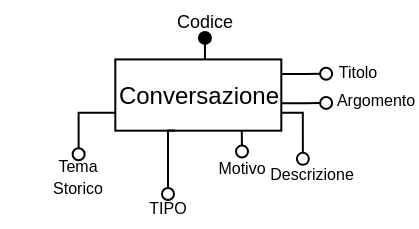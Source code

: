 <mxfile version="24.2.5" type="device">
  <diagram name="Pagina-1" id="QI2gKdlKlqPeXvp3Vsb9">
    <mxGraphModel dx="1495" dy="391" grid="1" gridSize="10" guides="1" tooltips="1" connect="1" arrows="1" fold="1" page="1" pageScale="1" pageWidth="827" pageHeight="1169" math="0" shadow="0">
      <root>
        <mxCell id="0" />
        <mxCell id="1" parent="0" />
        <mxCell id="HeoK3iJoNBWOyV3JdG0c-8" value="&lt;font style=&quot;font-size: 8px;&quot;&gt;Argomento&lt;/font&gt;" style="text;html=1;align=center;verticalAlign=middle;whiteSpace=wrap;rounded=1;strokeColor=none;" vertex="1" parent="1">
          <mxGeometry x="163.76" y="712.61" width="40" height="19" as="geometry" />
        </mxCell>
        <mxCell id="HeoK3iJoNBWOyV3JdG0c-9" style="edgeStyle=orthogonalEdgeStyle;rounded=0;orthogonalLoop=1;jettySize=auto;html=1;exitX=0.5;exitY=1;exitDx=0;exitDy=0;" edge="1" parent="1">
          <mxGeometry relative="1" as="geometry">
            <mxPoint x="3.74" y="698.62" as="sourcePoint" />
            <mxPoint x="3.74" y="698.62" as="targetPoint" />
          </mxGeometry>
        </mxCell>
        <mxCell id="HeoK3iJoNBWOyV3JdG0c-10" style="edgeStyle=orthogonalEdgeStyle;rounded=0;orthogonalLoop=1;jettySize=auto;html=1;exitX=0.5;exitY=1;exitDx=0;exitDy=0;" edge="1" parent="1">
          <mxGeometry relative="1" as="geometry">
            <mxPoint x="21.74" y="697.71" as="sourcePoint" />
            <mxPoint x="21.74" y="697.71" as="targetPoint" />
          </mxGeometry>
        </mxCell>
        <mxCell id="HeoK3iJoNBWOyV3JdG0c-19" value="&lt;font style=&quot;font-size: 9px;&quot;&gt;Codice&lt;/font&gt;" style="text;html=1;align=center;verticalAlign=middle;whiteSpace=wrap;rounded=0;" vertex="1" parent="1">
          <mxGeometry x="77.24" y="673.92" width="42.67" height="17.9" as="geometry" />
        </mxCell>
        <mxCell id="HeoK3iJoNBWOyV3JdG0c-20" style="edgeStyle=orthogonalEdgeStyle;rounded=0;orthogonalLoop=1;jettySize=auto;html=1;exitX=0.75;exitY=0;exitDx=0;exitDy=0;endArrow=oval;endFill=1;" edge="1" parent="1">
          <mxGeometry relative="1" as="geometry">
            <mxPoint x="100.47" y="707.94" as="sourcePoint" />
            <mxPoint x="98.47" y="691.94" as="targetPoint" />
          </mxGeometry>
        </mxCell>
        <mxCell id="HeoK3iJoNBWOyV3JdG0c-21" value="&lt;font style=&quot;font-size: 8px;&quot;&gt;Tema&lt;/font&gt;&lt;div style=&quot;line-height: 50%;&quot;&gt;&lt;font style=&quot;font-size: 8px;&quot;&gt;Storico&lt;/font&gt;&lt;/div&gt;" style="text;html=1;align=center;verticalAlign=middle;whiteSpace=wrap;rounded=1;strokeColor=none;" vertex="1" parent="1">
          <mxGeometry x="15.32" y="748.78" width="40" height="20" as="geometry" />
        </mxCell>
        <mxCell id="HeoK3iJoNBWOyV3JdG0c-26" style="edgeStyle=orthogonalEdgeStyle;rounded=0;orthogonalLoop=1;jettySize=auto;html=1;exitX=1.002;exitY=0.482;exitDx=0;exitDy=0;endArrow=oval;endFill=0;entryX=-0.112;entryY=0.718;entryDx=0;entryDy=0;entryPerimeter=0;exitPerimeter=0;" edge="1" parent="1">
          <mxGeometry relative="1" as="geometry">
            <mxPoint x="135.82" y="724.584" as="sourcePoint" />
            <mxPoint x="159.06" y="724.46" as="targetPoint" />
            <Array as="points">
              <mxPoint x="149.07" y="724.46" />
            </Array>
          </mxGeometry>
        </mxCell>
        <mxCell id="HeoK3iJoNBWOyV3JdG0c-27" style="edgeStyle=orthogonalEdgeStyle;rounded=0;orthogonalLoop=1;jettySize=auto;html=1;exitX=0;exitY=0.75;exitDx=0;exitDy=0;entryX=0.578;entryY=0.124;entryDx=0;entryDy=0;entryPerimeter=0;endArrow=oval;endFill=0;" edge="1" parent="1" source="HeoK3iJoNBWOyV3JdG0c-32">
          <mxGeometry relative="1" as="geometry">
            <mxPoint x="35.2" y="739.62" as="sourcePoint" />
            <mxPoint x="35.32" y="750.089" as="targetPoint" />
          </mxGeometry>
        </mxCell>
        <mxCell id="HeoK3iJoNBWOyV3JdG0c-28" style="edgeStyle=orthogonalEdgeStyle;rounded=0;orthogonalLoop=1;jettySize=auto;html=1;exitX=1;exitY=0.75;exitDx=0;exitDy=0;entryX=0.578;entryY=0.124;entryDx=0;entryDy=0;entryPerimeter=0;endArrow=oval;endFill=0;" edge="1" parent="1" source="HeoK3iJoNBWOyV3JdG0c-32">
          <mxGeometry relative="1" as="geometry">
            <mxPoint x="147.32" y="741.95" as="sourcePoint" />
            <mxPoint x="147.44" y="752.419" as="targetPoint" />
          </mxGeometry>
        </mxCell>
        <mxCell id="HeoK3iJoNBWOyV3JdG0c-29" value="&lt;span style=&quot;font-size: 8px;&quot;&gt;Descrizione&lt;/span&gt;" style="text;html=1;align=center;verticalAlign=middle;whiteSpace=wrap;rounded=1;strokeColor=none;" vertex="1" parent="1">
          <mxGeometry x="132.44" y="748.78" width="40" height="20" as="geometry" />
        </mxCell>
        <mxCell id="HeoK3iJoNBWOyV3JdG0c-30" style="edgeStyle=orthogonalEdgeStyle;rounded=0;orthogonalLoop=1;jettySize=auto;html=1;exitX=1.002;exitY=0.482;exitDx=0;exitDy=0;endArrow=oval;endFill=0;entryX=-0.112;entryY=0.718;entryDx=0;entryDy=0;entryPerimeter=0;exitPerimeter=0;" edge="1" parent="1">
          <mxGeometry relative="1" as="geometry">
            <mxPoint x="135.82" y="709.994" as="sourcePoint" />
            <mxPoint x="159.06" y="709.87" as="targetPoint" />
            <Array as="points">
              <mxPoint x="149.07" y="709.87" />
            </Array>
          </mxGeometry>
        </mxCell>
        <mxCell id="HeoK3iJoNBWOyV3JdG0c-31" value="&lt;font style=&quot;font-size: 8px;&quot;&gt;Titolo&lt;/font&gt;" style="text;html=1;align=center;verticalAlign=middle;whiteSpace=wrap;rounded=1;strokeColor=none;" vertex="1" parent="1">
          <mxGeometry x="154.81" y="698.16" width="40" height="19" as="geometry" />
        </mxCell>
        <mxCell id="HeoK3iJoNBWOyV3JdG0c-32" value="Conversazione" style="whiteSpace=wrap;html=1;align=center;" vertex="1" parent="1">
          <mxGeometry x="53.66" y="702.71" width="83" height="35.63" as="geometry" />
        </mxCell>
        <mxCell id="HeoK3iJoNBWOyV3JdG0c-35" value="&lt;span style=&quot;font-size: 8px;&quot;&gt;Motivo&lt;/span&gt;" style="text;html=1;align=center;verticalAlign=middle;whiteSpace=wrap;rounded=1;strokeColor=none;" vertex="1" parent="1">
          <mxGeometry x="96.66" y="745.92" width="40" height="20" as="geometry" />
        </mxCell>
        <mxCell id="HeoK3iJoNBWOyV3JdG0c-36" style="edgeStyle=orthogonalEdgeStyle;rounded=0;orthogonalLoop=1;jettySize=auto;html=1;exitX=0.75;exitY=1;exitDx=0;exitDy=0;entryX=0.578;entryY=0.124;entryDx=0;entryDy=0;entryPerimeter=0;endArrow=oval;endFill=0;" edge="1" parent="1">
          <mxGeometry relative="1" as="geometry">
            <mxPoint x="116.88" y="738.31" as="sourcePoint" />
            <mxPoint x="117.0" y="748.779" as="targetPoint" />
          </mxGeometry>
        </mxCell>
        <mxCell id="HeoK3iJoNBWOyV3JdG0c-52" style="edgeStyle=orthogonalEdgeStyle;rounded=0;orthogonalLoop=1;jettySize=auto;html=1;exitX=0.75;exitY=1;exitDx=0;exitDy=0;endArrow=oval;endFill=0;" edge="1" parent="1">
          <mxGeometry relative="1" as="geometry">
            <mxPoint x="83.45" y="738.31" as="sourcePoint" />
            <mxPoint x="80" y="770" as="targetPoint" />
          </mxGeometry>
        </mxCell>
        <mxCell id="HeoK3iJoNBWOyV3JdG0c-53" value="&lt;span style=&quot;font-size: 8px;&quot;&gt;TIPO&lt;/span&gt;" style="text;html=1;align=center;verticalAlign=middle;whiteSpace=wrap;rounded=1;strokeColor=none;" vertex="1" parent="1">
          <mxGeometry x="60.16" y="766.29" width="40" height="20" as="geometry" />
        </mxCell>
      </root>
    </mxGraphModel>
  </diagram>
</mxfile>
